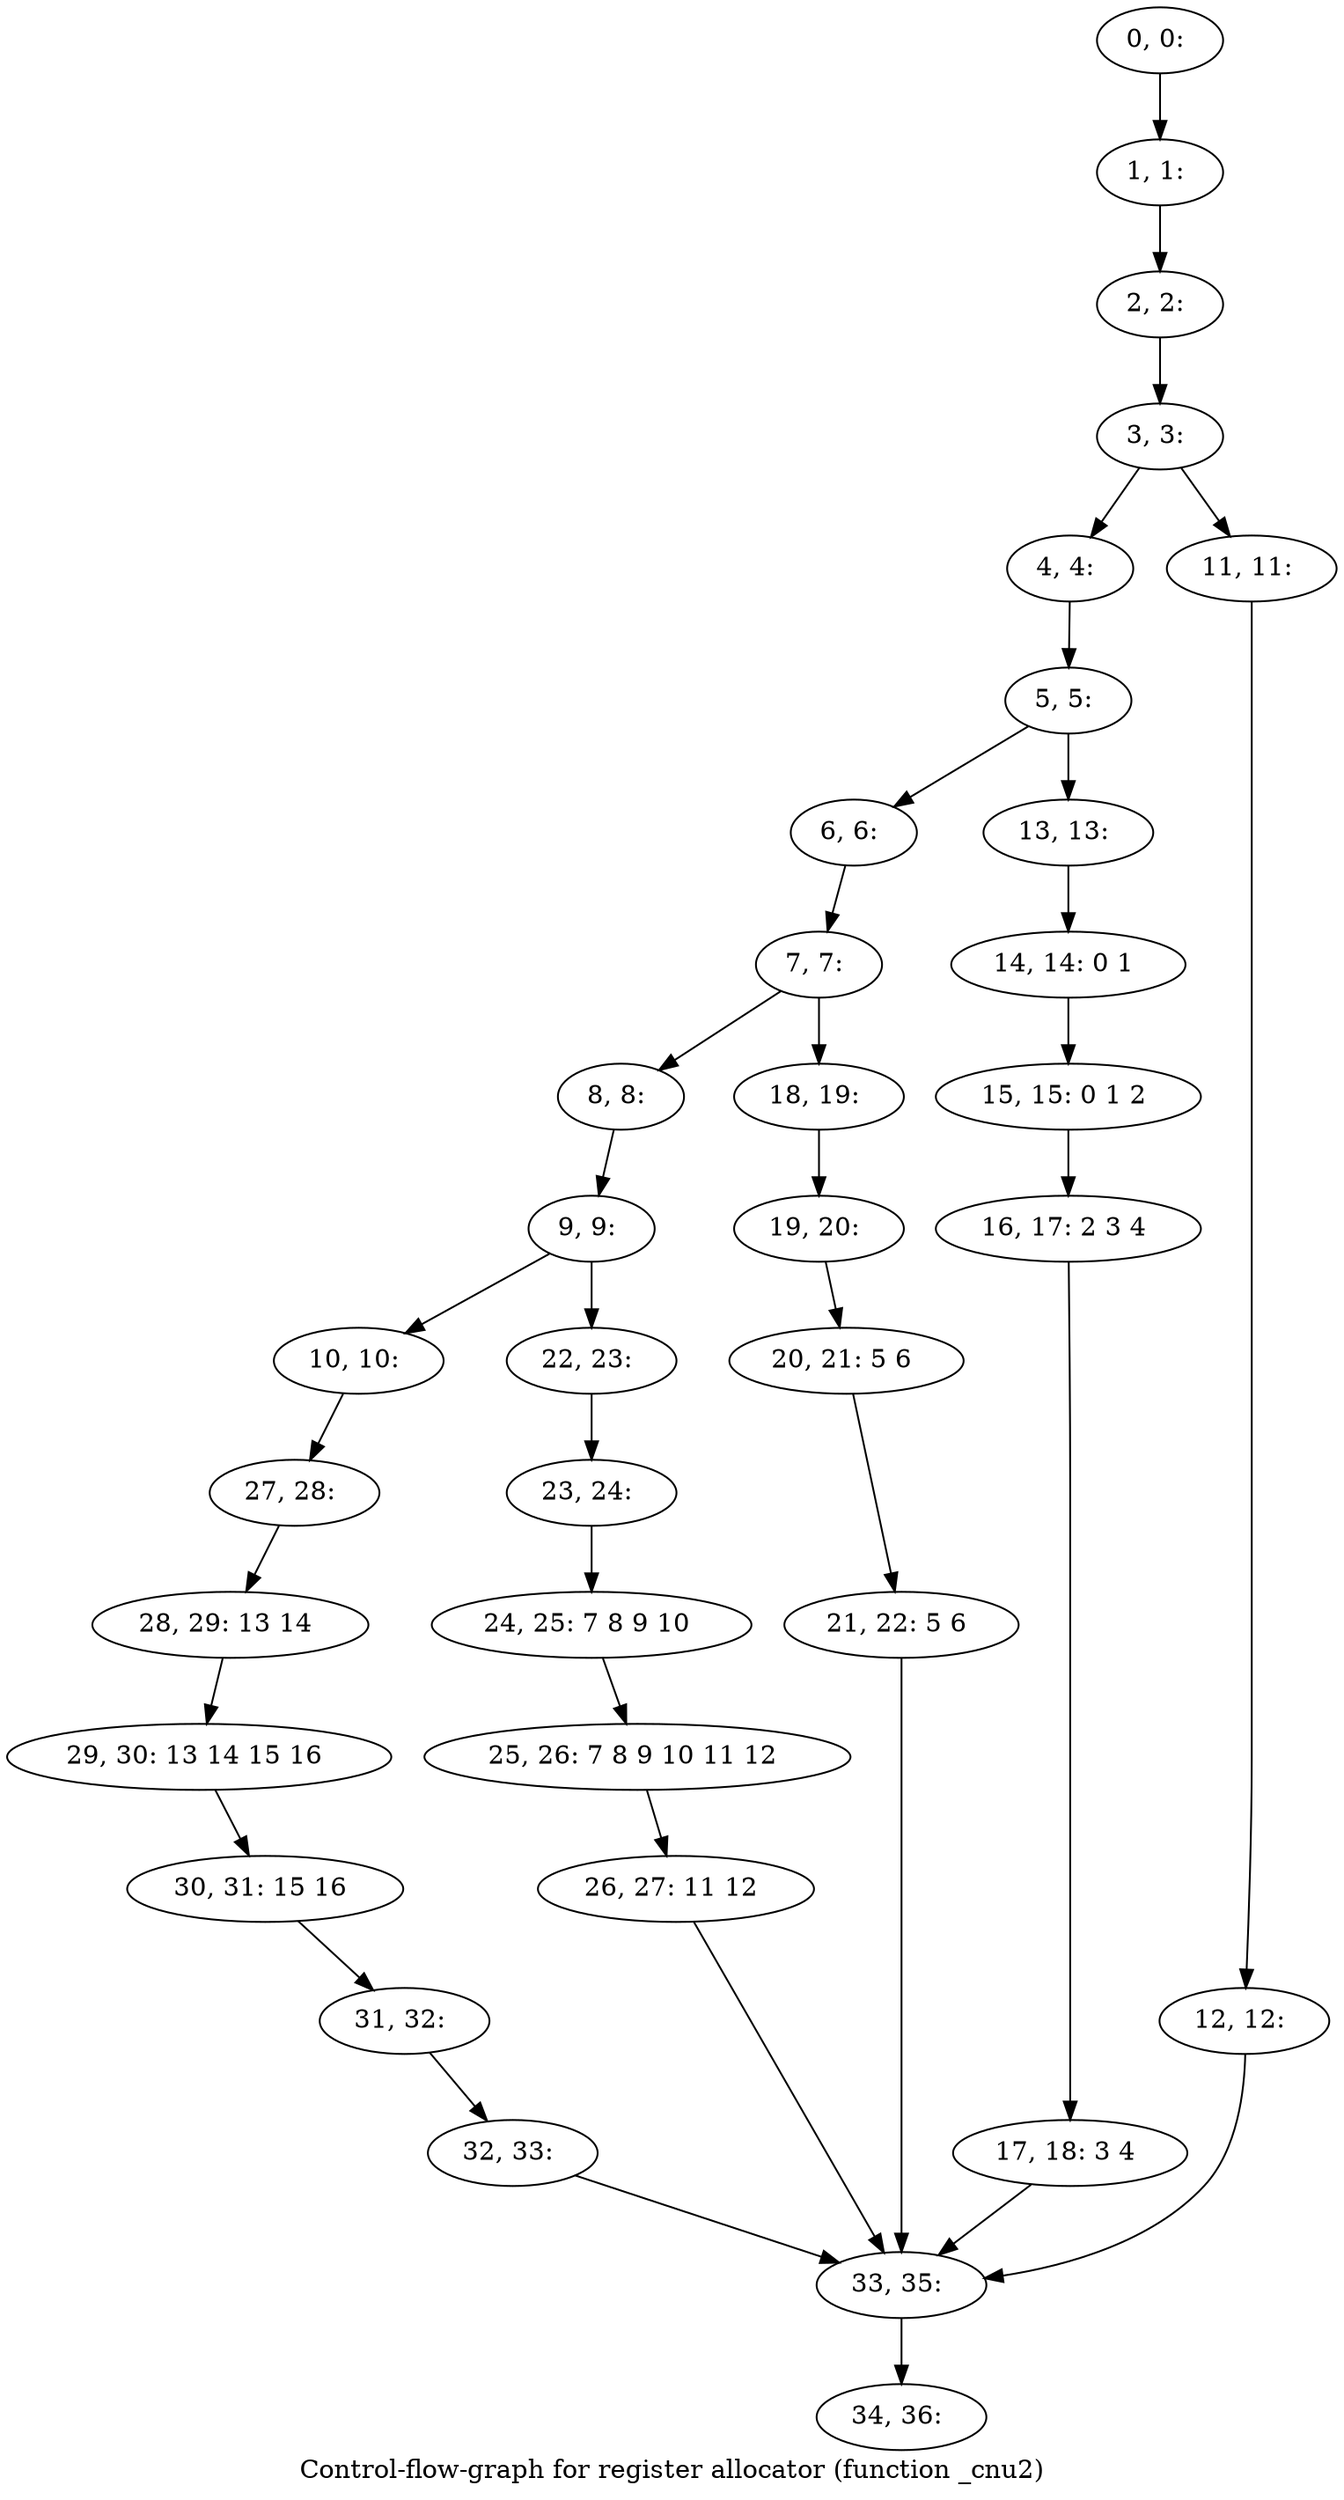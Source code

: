 digraph G {
graph [label="Control-flow-graph for register allocator (function _cnu2)"]
0[label="0, 0: "];
1[label="1, 1: "];
2[label="2, 2: "];
3[label="3, 3: "];
4[label="4, 4: "];
5[label="5, 5: "];
6[label="6, 6: "];
7[label="7, 7: "];
8[label="8, 8: "];
9[label="9, 9: "];
10[label="10, 10: "];
11[label="11, 11: "];
12[label="12, 12: "];
13[label="13, 13: "];
14[label="14, 14: 0 1 "];
15[label="15, 15: 0 1 2 "];
16[label="16, 17: 2 3 4 "];
17[label="17, 18: 3 4 "];
18[label="18, 19: "];
19[label="19, 20: "];
20[label="20, 21: 5 6 "];
21[label="21, 22: 5 6 "];
22[label="22, 23: "];
23[label="23, 24: "];
24[label="24, 25: 7 8 9 10 "];
25[label="25, 26: 7 8 9 10 11 12 "];
26[label="26, 27: 11 12 "];
27[label="27, 28: "];
28[label="28, 29: 13 14 "];
29[label="29, 30: 13 14 15 16 "];
30[label="30, 31: 15 16 "];
31[label="31, 32: "];
32[label="32, 33: "];
33[label="33, 35: "];
34[label="34, 36: "];
0->1 ;
1->2 ;
2->3 ;
3->4 ;
3->11 ;
4->5 ;
5->6 ;
5->13 ;
6->7 ;
7->8 ;
7->18 ;
8->9 ;
9->10 ;
9->22 ;
10->27 ;
11->12 ;
12->33 ;
13->14 ;
14->15 ;
15->16 ;
16->17 ;
17->33 ;
18->19 ;
19->20 ;
20->21 ;
21->33 ;
22->23 ;
23->24 ;
24->25 ;
25->26 ;
26->33 ;
27->28 ;
28->29 ;
29->30 ;
30->31 ;
31->32 ;
32->33 ;
33->34 ;
}
